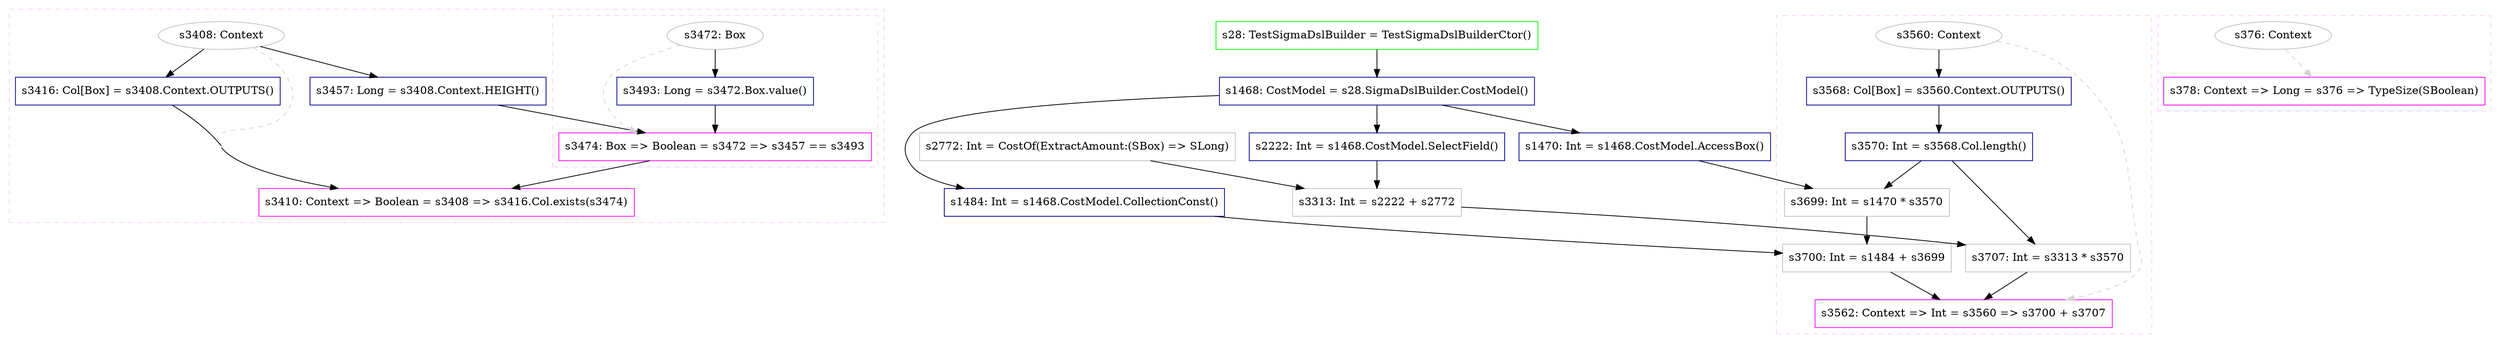 digraph "lam3" {
concentrate=true
node [style=filled, fillcolor=orangered]

subgraph cluster_s3410 {
style=dashed; color="#FFCCFF"
"s3408" [
label="s3408: Context"
shape=oval, color=gray, tooltip="s3408:Context", style=filled, fillcolor=white
]
"s3410" [
label="s3410: Context => Boolean = s3408 => s3416.Col.exists(s3474)"
shape=box, color=magenta, tooltip="s3410:Context => Boolean", style=filled, fillcolor=white
]
{rank=source; s3408}
"s3416" [
label="s3416: Col[Box] = s3408.Context.OUTPUTS()"
shape=box, color=darkblue, tooltip="s3416:Col[Box]", style=filled, fillcolor=white
]
"s3457" [
label="s3457: Long = s3408.Context.HEIGHT()"
shape=box, color=darkblue, tooltip="s3457:Long", style=filled, fillcolor=white
]
subgraph cluster_s3474 {
style=dashed; color="#FFCCFF"
"s3472" [
label="s3472: Box"
shape=oval, color=gray, tooltip="s3472:Box", style=filled, fillcolor=white
]
"s3474" [
label="s3474: Box => Boolean = s3472 => s3457 == s3493"
shape=box, color=magenta, tooltip="s3474:Box => Boolean", style=filled, fillcolor=white
]
{rank=source; s3472}
"s3493" [
label="s3493: Long = s3472.Box.value()"
shape=box, color=darkblue, tooltip="s3493:Long", style=filled, fillcolor=white
]
{rank=sink; s3474}
}
{rank=sink; s3410}
}
"s28" [
label="s28: TestSigmaDslBuilder = TestSigmaDslBuilderCtor()"
shape=box, color=green, tooltip="s28:TestSigmaDslBuilder", style=filled, fillcolor=white
]
"s1468" [
label="s1468: CostModel = s28.SigmaDslBuilder.CostModel()"
shape=box, color=darkblue, tooltip="s1468:CostModel", style=filled, fillcolor=white
]
"s2222" [
label="s2222: Int = s1468.CostModel.SelectField()"
shape=box, color=darkblue, tooltip="s2222:Int", style=filled, fillcolor=white
]
"s2772" [
label="s2772: Int = CostOf(ExtractAmount:(SBox) => SLong)"
shape=box, color=gray, tooltip="s2772:Int", style=filled, fillcolor=white
]
"s3313" [
label="s3313: Int = s2222 + s2772"
shape=box, color=gray, tooltip="s3313:Int", style=filled, fillcolor=white
]
"s1470" [
label="s1470: Int = s1468.CostModel.AccessBox()"
shape=box, color=darkblue, tooltip="s1470:Int", style=filled, fillcolor=white
]
"s1484" [
label="s1484: Int = s1468.CostModel.CollectionConst()"
shape=box, color=darkblue, tooltip="s1484:Int", style=filled, fillcolor=white
]
subgraph cluster_s3562 {
style=dashed; color="#FFCCFF"
"s3560" [
label="s3560: Context"
shape=oval, color=gray, tooltip="s3560:Context", style=filled, fillcolor=white
]
"s3562" [
label="s3562: Context => Int = s3560 => s3700 + s3707"
shape=box, color=magenta, tooltip="s3562:Context => Int", style=filled, fillcolor=white
]
{rank=source; s3560}
"s3568" [
label="s3568: Col[Box] = s3560.Context.OUTPUTS()"
shape=box, color=darkblue, tooltip="s3568:Col[Box]", style=filled, fillcolor=white
]
"s3570" [
label="s3570: Int = s3568.Col.length()"
shape=box, color=darkblue, tooltip="s3570:Int", style=filled, fillcolor=white
]
"s3699" [
label="s3699: Int = s1470 * s3570"
shape=box, color=gray, tooltip="s3699:Int", style=filled, fillcolor=white
]
"s3700" [
label="s3700: Int = s1484 + s3699"
shape=box, color=gray, tooltip="s3700:Int", style=filled, fillcolor=white
]
"s3707" [
label="s3707: Int = s3313 * s3570"
shape=box, color=gray, tooltip="s3707:Int", style=filled, fillcolor=white
]
{rank=sink; s3562}
}
subgraph cluster_s378 {
style=dashed; color="#FFCCFF"
"s376" [
label="s376: Context"
shape=oval, color=gray, tooltip="s376:Context", style=filled, fillcolor=white
]
"s378" [
label="s378: Context => Long = s376 => TypeSize(SBoolean)"
shape=box, color=magenta, tooltip="s378:Context => Long", style=filled, fillcolor=white
]
{rank=source; s376}
{rank=sink; s378}
}
"s3560" -> "s3562" [style=dashed, color=lightgray, weight=0]
"s3700" -> "s3562" [style=solid]
"s3707" -> "s3562" [style=solid]
"s2222" -> "s3313" [style=solid]
"s2772" -> "s3313" [style=solid]
"s3408" -> "s3410" [style=dashed, color=lightgray, weight=0]
"s3416" -> "s3410" [style=solid]
"s3474" -> "s3410" [style=solid]
"s1468" -> "s2222" [style=solid]
"s1468" -> "s1470" [style=solid]
"s1470" -> "s3699" [style=solid]
"s3570" -> "s3699" [style=solid]
"s3313" -> "s3707" [style=solid]
"s3570" -> "s3707" [style=solid]
"s1484" -> "s3700" [style=solid]
"s3699" -> "s3700" [style=solid]
"s3408" -> "s3416" [style=solid]
"s3560" -> "s3568" [style=solid]
"s1468" -> "s1484" [style=solid]
"s3472" -> "s3493" [style=solid]
"s3408" -> "s3457" [style=solid]
"s376" -> "s378" [style=dashed, color=lightgray, weight=0]
"s3568" -> "s3570" [style=solid]
"s3472" -> "s3474" [style=dashed, color=lightgray, weight=0]
"s3457" -> "s3474" [style=solid]
"s3493" -> "s3474" [style=solid]
"s28" -> "s1468" [style=solid]
}

